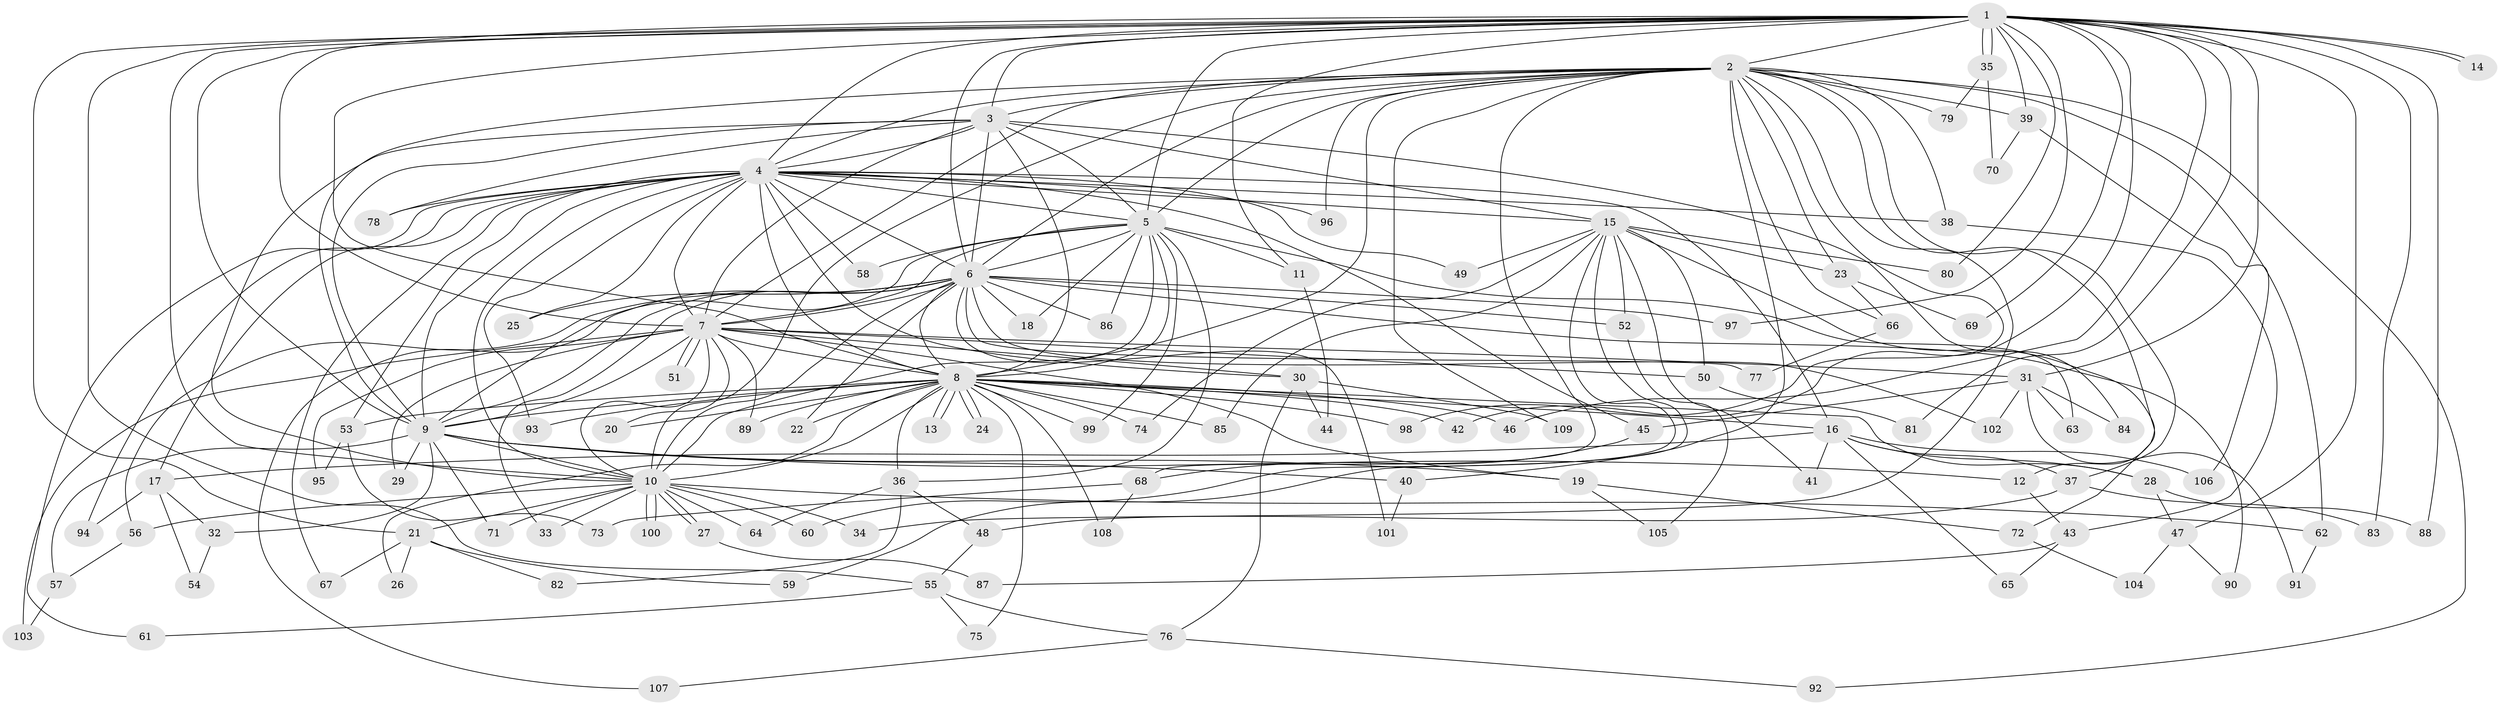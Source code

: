 // coarse degree distribution, {19: 0.018518518518518517, 30: 0.018518518518518517, 16: 0.018518518518518517, 2: 0.5370370370370371, 1: 0.14814814814814814, 11: 0.037037037037037035, 3: 0.09259259259259259, 4: 0.05555555555555555, 6: 0.018518518518518517, 9: 0.018518518518518517, 20: 0.018518518518518517, 5: 0.018518518518518517}
// Generated by graph-tools (version 1.1) at 2025/49/03/04/25 21:49:45]
// undirected, 109 vertices, 243 edges
graph export_dot {
graph [start="1"]
  node [color=gray90,style=filled];
  1;
  2;
  3;
  4;
  5;
  6;
  7;
  8;
  9;
  10;
  11;
  12;
  13;
  14;
  15;
  16;
  17;
  18;
  19;
  20;
  21;
  22;
  23;
  24;
  25;
  26;
  27;
  28;
  29;
  30;
  31;
  32;
  33;
  34;
  35;
  36;
  37;
  38;
  39;
  40;
  41;
  42;
  43;
  44;
  45;
  46;
  47;
  48;
  49;
  50;
  51;
  52;
  53;
  54;
  55;
  56;
  57;
  58;
  59;
  60;
  61;
  62;
  63;
  64;
  65;
  66;
  67;
  68;
  69;
  70;
  71;
  72;
  73;
  74;
  75;
  76;
  77;
  78;
  79;
  80;
  81;
  82;
  83;
  84;
  85;
  86;
  87;
  88;
  89;
  90;
  91;
  92;
  93;
  94;
  95;
  96;
  97;
  98;
  99;
  100;
  101;
  102;
  103;
  104;
  105;
  106;
  107;
  108;
  109;
  1 -- 2;
  1 -- 3;
  1 -- 4;
  1 -- 5;
  1 -- 6;
  1 -- 7;
  1 -- 8;
  1 -- 9;
  1 -- 10;
  1 -- 11;
  1 -- 14;
  1 -- 14;
  1 -- 21;
  1 -- 31;
  1 -- 35;
  1 -- 35;
  1 -- 39;
  1 -- 42;
  1 -- 46;
  1 -- 47;
  1 -- 55;
  1 -- 69;
  1 -- 80;
  1 -- 81;
  1 -- 83;
  1 -- 88;
  1 -- 97;
  2 -- 3;
  2 -- 4;
  2 -- 5;
  2 -- 6;
  2 -- 7;
  2 -- 8;
  2 -- 9;
  2 -- 10;
  2 -- 12;
  2 -- 23;
  2 -- 34;
  2 -- 37;
  2 -- 38;
  2 -- 39;
  2 -- 40;
  2 -- 62;
  2 -- 66;
  2 -- 68;
  2 -- 79;
  2 -- 92;
  2 -- 96;
  2 -- 98;
  2 -- 109;
  3 -- 4;
  3 -- 5;
  3 -- 6;
  3 -- 7;
  3 -- 8;
  3 -- 9;
  3 -- 10;
  3 -- 15;
  3 -- 78;
  3 -- 84;
  4 -- 5;
  4 -- 6;
  4 -- 7;
  4 -- 8;
  4 -- 9;
  4 -- 10;
  4 -- 15;
  4 -- 16;
  4 -- 17;
  4 -- 25;
  4 -- 30;
  4 -- 38;
  4 -- 45;
  4 -- 49;
  4 -- 53;
  4 -- 58;
  4 -- 61;
  4 -- 67;
  4 -- 78;
  4 -- 93;
  4 -- 94;
  4 -- 96;
  5 -- 6;
  5 -- 7;
  5 -- 8;
  5 -- 9;
  5 -- 10;
  5 -- 11;
  5 -- 18;
  5 -- 36;
  5 -- 58;
  5 -- 63;
  5 -- 86;
  5 -- 99;
  6 -- 7;
  6 -- 8;
  6 -- 9;
  6 -- 10;
  6 -- 18;
  6 -- 22;
  6 -- 25;
  6 -- 33;
  6 -- 52;
  6 -- 56;
  6 -- 77;
  6 -- 86;
  6 -- 90;
  6 -- 97;
  6 -- 101;
  6 -- 102;
  6 -- 107;
  7 -- 8;
  7 -- 9;
  7 -- 10;
  7 -- 19;
  7 -- 20;
  7 -- 29;
  7 -- 30;
  7 -- 31;
  7 -- 50;
  7 -- 51;
  7 -- 51;
  7 -- 89;
  7 -- 95;
  7 -- 103;
  8 -- 9;
  8 -- 10;
  8 -- 13;
  8 -- 13;
  8 -- 16;
  8 -- 20;
  8 -- 22;
  8 -- 24;
  8 -- 24;
  8 -- 26;
  8 -- 28;
  8 -- 36;
  8 -- 42;
  8 -- 46;
  8 -- 53;
  8 -- 74;
  8 -- 75;
  8 -- 85;
  8 -- 89;
  8 -- 93;
  8 -- 98;
  8 -- 99;
  8 -- 108;
  9 -- 10;
  9 -- 12;
  9 -- 19;
  9 -- 29;
  9 -- 32;
  9 -- 40;
  9 -- 57;
  9 -- 71;
  10 -- 21;
  10 -- 27;
  10 -- 27;
  10 -- 33;
  10 -- 34;
  10 -- 56;
  10 -- 60;
  10 -- 62;
  10 -- 64;
  10 -- 71;
  10 -- 100;
  10 -- 100;
  11 -- 44;
  12 -- 43;
  15 -- 23;
  15 -- 41;
  15 -- 49;
  15 -- 50;
  15 -- 52;
  15 -- 59;
  15 -- 60;
  15 -- 72;
  15 -- 74;
  15 -- 80;
  15 -- 85;
  16 -- 17;
  16 -- 28;
  16 -- 37;
  16 -- 41;
  16 -- 65;
  16 -- 106;
  17 -- 32;
  17 -- 54;
  17 -- 94;
  19 -- 72;
  19 -- 105;
  21 -- 26;
  21 -- 59;
  21 -- 67;
  21 -- 82;
  23 -- 66;
  23 -- 69;
  27 -- 87;
  28 -- 47;
  28 -- 88;
  30 -- 44;
  30 -- 76;
  30 -- 109;
  31 -- 45;
  31 -- 63;
  31 -- 84;
  31 -- 91;
  31 -- 102;
  32 -- 54;
  35 -- 70;
  35 -- 79;
  36 -- 48;
  36 -- 64;
  36 -- 82;
  37 -- 48;
  37 -- 83;
  38 -- 43;
  39 -- 70;
  39 -- 106;
  40 -- 101;
  43 -- 65;
  43 -- 87;
  45 -- 68;
  47 -- 90;
  47 -- 104;
  48 -- 55;
  50 -- 81;
  52 -- 105;
  53 -- 73;
  53 -- 95;
  55 -- 61;
  55 -- 75;
  55 -- 76;
  56 -- 57;
  57 -- 103;
  62 -- 91;
  66 -- 77;
  68 -- 73;
  68 -- 108;
  72 -- 104;
  76 -- 92;
  76 -- 107;
}
